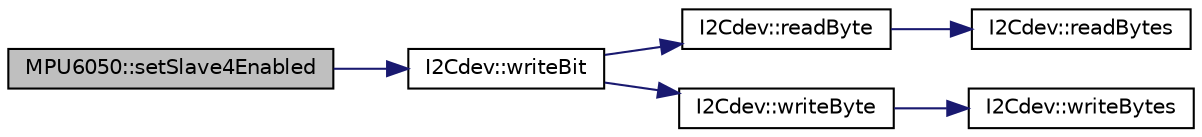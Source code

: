 digraph "MPU6050::setSlave4Enabled"
{
  edge [fontname="Helvetica",fontsize="10",labelfontname="Helvetica",labelfontsize="10"];
  node [fontname="Helvetica",fontsize="10",shape=record];
  rankdir="LR";
  Node1197 [label="MPU6050::setSlave4Enabled",height=0.2,width=0.4,color="black", fillcolor="grey75", style="filled", fontcolor="black"];
  Node1197 -> Node1198 [color="midnightblue",fontsize="10",style="solid",fontname="Helvetica"];
  Node1198 [label="I2Cdev::writeBit",height=0.2,width=0.4,color="black", fillcolor="white", style="filled",URL="$class_i2_cdev.html#aa68890af87de5471d32e583ebbd91acb",tooltip="write a single bit in an 8-bit device register. "];
  Node1198 -> Node1199 [color="midnightblue",fontsize="10",style="solid",fontname="Helvetica"];
  Node1199 [label="I2Cdev::readByte",height=0.2,width=0.4,color="black", fillcolor="white", style="filled",URL="$class_i2_cdev.html#aef1db446b45660c6631fc780278ac366",tooltip="Read single byte from an 8-bit device register. "];
  Node1199 -> Node1200 [color="midnightblue",fontsize="10",style="solid",fontname="Helvetica"];
  Node1200 [label="I2Cdev::readBytes",height=0.2,width=0.4,color="black", fillcolor="white", style="filled",URL="$class_i2_cdev.html#ae1eed9468ce4653e080bfd8481d2ac88",tooltip="Read multiple bytes from an 8-bit device register. "];
  Node1198 -> Node1201 [color="midnightblue",fontsize="10",style="solid",fontname="Helvetica"];
  Node1201 [label="I2Cdev::writeByte",height=0.2,width=0.4,color="black", fillcolor="white", style="filled",URL="$class_i2_cdev.html#aeb297637ef985cd562da465ba61b7042",tooltip="Write single byte to an 8-bit device register. "];
  Node1201 -> Node1202 [color="midnightblue",fontsize="10",style="solid",fontname="Helvetica"];
  Node1202 [label="I2Cdev::writeBytes",height=0.2,width=0.4,color="black", fillcolor="white", style="filled",URL="$class_i2_cdev.html#aa4e39cac6c0eac5112f9132084bcc93e"];
}
